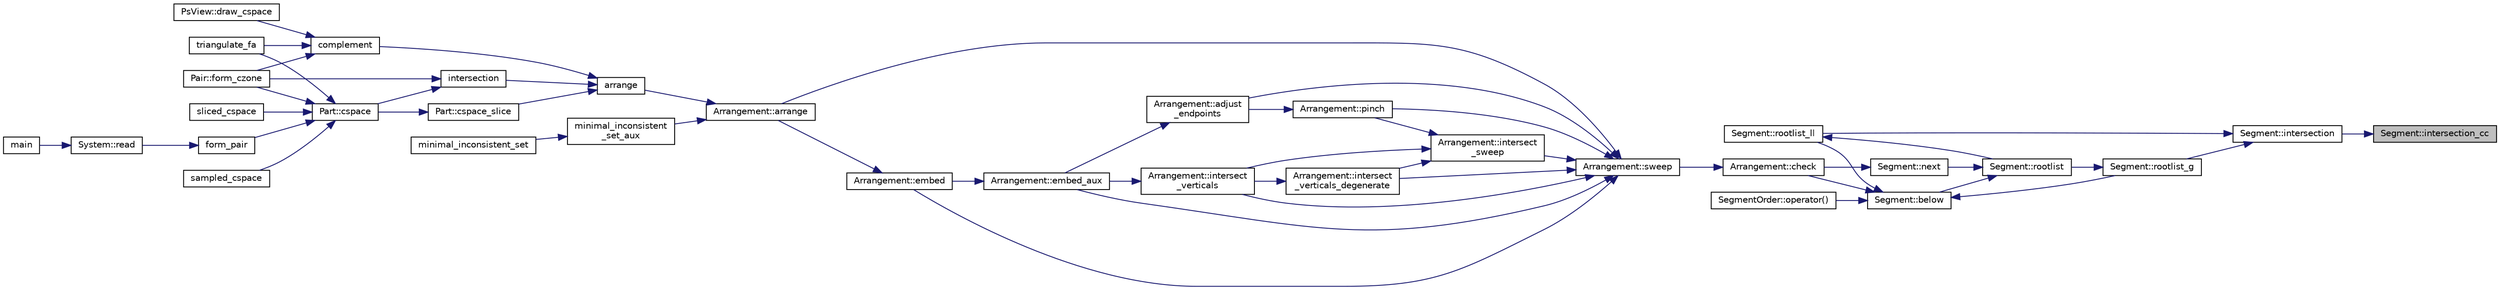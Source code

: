 digraph "Segment::intersection_cc"
{
 // LATEX_PDF_SIZE
  edge [fontname="Helvetica",fontsize="10",labelfontname="Helvetica",labelfontsize="10"];
  node [fontname="Helvetica",fontsize="10",shape=record];
  rankdir="RL";
  Node1 [label="Segment::intersection_cc",height=0.2,width=0.4,color="black", fillcolor="grey75", style="filled", fontcolor="black",tooltip=" "];
  Node1 -> Node2 [dir="back",color="midnightblue",fontsize="10",style="solid",fontname="Helvetica"];
  Node2 [label="Segment::intersection",height=0.2,width=0.4,color="black", fillcolor="white", style="filled",URL="$dd/dd2/class_segment.html#aecb00250db12b03c20e672ebd8644b96",tooltip=" "];
  Node2 -> Node3 [dir="back",color="midnightblue",fontsize="10",style="solid",fontname="Helvetica"];
  Node3 [label="Segment::rootlist_g",height=0.2,width=0.4,color="black", fillcolor="white", style="filled",URL="$dd/dd2/class_segment.html#ac35efa02de1a9a42ec3a5e1600253f89",tooltip=" "];
  Node3 -> Node4 [dir="back",color="midnightblue",fontsize="10",style="solid",fontname="Helvetica"];
  Node4 [label="Segment::rootlist",height=0.2,width=0.4,color="black", fillcolor="white", style="filled",URL="$dd/dd2/class_segment.html#aec86a160c8dc91878669b37247af69c3",tooltip=" "];
  Node4 -> Node5 [dir="back",color="midnightblue",fontsize="10",style="solid",fontname="Helvetica"];
  Node5 [label="Segment::below",height=0.2,width=0.4,color="black", fillcolor="white", style="filled",URL="$dd/dd2/class_segment.html#adc44386683766560ee602eb36ed109a8",tooltip=" "];
  Node5 -> Node6 [dir="back",color="midnightblue",fontsize="10",style="solid",fontname="Helvetica"];
  Node6 [label="Arrangement::check",height=0.2,width=0.4,color="black", fillcolor="white", style="filled",URL="$d8/d46/class_arrangement.html#afe852d883f2bbb9ab505f5c97364b796",tooltip=" "];
  Node6 -> Node7 [dir="back",color="midnightblue",fontsize="10",style="solid",fontname="Helvetica"];
  Node7 [label="Arrangement::sweep",height=0.2,width=0.4,color="black", fillcolor="white", style="filled",URL="$d8/d46/class_arrangement.html#ab638b3ef9af934a17614629b863c5de6",tooltip=" "];
  Node7 -> Node8 [dir="back",color="midnightblue",fontsize="10",style="solid",fontname="Helvetica"];
  Node8 [label="Arrangement::adjust\l_endpoints",height=0.2,width=0.4,color="black", fillcolor="white", style="filled",URL="$d8/d46/class_arrangement.html#a5944190324a0852d5b7c3cceeaec2ba2",tooltip=" "];
  Node8 -> Node9 [dir="back",color="midnightblue",fontsize="10",style="solid",fontname="Helvetica"];
  Node9 [label="Arrangement::embed_aux",height=0.2,width=0.4,color="black", fillcolor="white", style="filled",URL="$d8/d46/class_arrangement.html#adabfe5ab5610142ae5aea42f1762d67f",tooltip=" "];
  Node9 -> Node10 [dir="back",color="midnightblue",fontsize="10",style="solid",fontname="Helvetica"];
  Node10 [label="Arrangement::embed",height=0.2,width=0.4,color="black", fillcolor="white", style="filled",URL="$d8/d46/class_arrangement.html#a837e4a1bfbca4ab14ed01a24ce7515c3",tooltip=" "];
  Node10 -> Node11 [dir="back",color="midnightblue",fontsize="10",style="solid",fontname="Helvetica"];
  Node11 [label="Arrangement::arrange",height=0.2,width=0.4,color="black", fillcolor="white", style="filled",URL="$d8/d46/class_arrangement.html#aa48e67ecbf171616e989d936e221a4e1",tooltip=" "];
  Node11 -> Node12 [dir="back",color="midnightblue",fontsize="10",style="solid",fontname="Helvetica"];
  Node12 [label="arrange",height=0.2,width=0.4,color="black", fillcolor="white", style="filled",URL="$d0/d11/arrange_8_c.html#a8f0f410db8738d9121c7b0a2629abd5d",tooltip=" "];
  Node12 -> Node13 [dir="back",color="midnightblue",fontsize="10",style="solid",fontname="Helvetica"];
  Node13 [label="complement",height=0.2,width=0.4,color="black", fillcolor="white", style="filled",URL="$d7/d5f/system_8_c.html#a26844aaf5673452ccde61452e2431248",tooltip=" "];
  Node13 -> Node14 [dir="back",color="midnightblue",fontsize="10",style="solid",fontname="Helvetica"];
  Node14 [label="PsView::draw_cspace",height=0.2,width=0.4,color="black", fillcolor="white", style="filled",URL="$d4/db7/class_ps_view.html#a621785387236f306cefb7ebfe97cc2fc",tooltip=" "];
  Node13 -> Node15 [dir="back",color="midnightblue",fontsize="10",style="solid",fontname="Helvetica"];
  Node15 [label="Pair::form_czone",height=0.2,width=0.4,color="black", fillcolor="white", style="filled",URL="$d2/d49/class_pair.html#ac6b9ee78ab752f31b84380f43fcc2d09",tooltip=" "];
  Node13 -> Node16 [dir="back",color="midnightblue",fontsize="10",style="solid",fontname="Helvetica"];
  Node16 [label="triangulate_fa",height=0.2,width=0.4,color="black", fillcolor="white", style="filled",URL="$d7/d5f/system_8_c.html#acd7f2d5bae088bcd36199a667b870764",tooltip=" "];
  Node12 -> Node17 [dir="back",color="midnightblue",fontsize="10",style="solid",fontname="Helvetica"];
  Node17 [label="Part::cspace_slice",height=0.2,width=0.4,color="black", fillcolor="white", style="filled",URL="$db/d16/class_part.html#aa13a2e3545f09854a75612909db0fe3d",tooltip=" "];
  Node17 -> Node18 [dir="back",color="midnightblue",fontsize="10",style="solid",fontname="Helvetica"];
  Node18 [label="Part::cspace",height=0.2,width=0.4,color="black", fillcolor="white", style="filled",URL="$db/d16/class_part.html#a9c2bd794a4a3973f19399344f44ad7dc",tooltip=" "];
  Node18 -> Node15 [dir="back",color="midnightblue",fontsize="10",style="solid",fontname="Helvetica"];
  Node18 -> Node19 [dir="back",color="midnightblue",fontsize="10",style="solid",fontname="Helvetica"];
  Node19 [label="form_pair",height=0.2,width=0.4,color="black", fillcolor="white", style="filled",URL="$d7/d5f/system_8_c.html#a327c62f0ea1caf8972a3ec36efa06d6d",tooltip=" "];
  Node19 -> Node20 [dir="back",color="midnightblue",fontsize="10",style="solid",fontname="Helvetica"];
  Node20 [label="System::read",height=0.2,width=0.4,color="black", fillcolor="white", style="filled",URL="$d9/d16/class_system.html#a70cb292ef3c419acba0075f5a5317672",tooltip=" "];
  Node20 -> Node21 [dir="back",color="midnightblue",fontsize="10",style="solid",fontname="Helvetica"];
  Node21 [label="main",height=0.2,width=0.4,color="black", fillcolor="white", style="filled",URL="$d5/db2/hipair_8_c.html#a0ddf1224851353fc92bfbff6f499fa97",tooltip=" "];
  Node18 -> Node22 [dir="back",color="midnightblue",fontsize="10",style="solid",fontname="Helvetica"];
  Node22 [label="sampled_cspace",height=0.2,width=0.4,color="black", fillcolor="white", style="filled",URL="$d7/d5f/system_8_c.html#aed08f5587c0034df7b6b210a92df7ef3",tooltip=" "];
  Node18 -> Node23 [dir="back",color="midnightblue",fontsize="10",style="solid",fontname="Helvetica"];
  Node23 [label="sliced_cspace",height=0.2,width=0.4,color="black", fillcolor="white", style="filled",URL="$d7/d5f/system_8_c.html#a586f2871b7d3ca2f661d636e3aadf286",tooltip=" "];
  Node18 -> Node16 [dir="back",color="midnightblue",fontsize="10",style="solid",fontname="Helvetica"];
  Node12 -> Node24 [dir="back",color="midnightblue",fontsize="10",style="solid",fontname="Helvetica"];
  Node24 [label="intersection",height=0.2,width=0.4,color="black", fillcolor="white", style="filled",URL="$d7/d5f/system_8_c.html#abc261e01d8f1e11eebaa933f9f6890ab",tooltip=" "];
  Node24 -> Node18 [dir="back",color="midnightblue",fontsize="10",style="solid",fontname="Helvetica"];
  Node24 -> Node15 [dir="back",color="midnightblue",fontsize="10",style="solid",fontname="Helvetica"];
  Node11 -> Node25 [dir="back",color="midnightblue",fontsize="10",style="solid",fontname="Helvetica"];
  Node25 [label="minimal_inconsistent\l_set_aux",height=0.2,width=0.4,color="black", fillcolor="white", style="filled",URL="$d0/d11/arrange_8_c.html#a43321ea565c26429249c2589bd830055",tooltip=" "];
  Node25 -> Node26 [dir="back",color="midnightblue",fontsize="10",style="solid",fontname="Helvetica"];
  Node26 [label="minimal_inconsistent_set",height=0.2,width=0.4,color="black", fillcolor="white", style="filled",URL="$d0/d11/arrange_8_c.html#a28f76b567834648d2fc19f5fe2802651",tooltip=" "];
  Node7 -> Node11 [dir="back",color="midnightblue",fontsize="10",style="solid",fontname="Helvetica"];
  Node7 -> Node10 [dir="back",color="midnightblue",fontsize="10",style="solid",fontname="Helvetica"];
  Node7 -> Node9 [dir="back",color="midnightblue",fontsize="10",style="solid",fontname="Helvetica"];
  Node7 -> Node27 [dir="back",color="midnightblue",fontsize="10",style="solid",fontname="Helvetica"];
  Node27 [label="Arrangement::intersect\l_sweep",height=0.2,width=0.4,color="black", fillcolor="white", style="filled",URL="$d8/d46/class_arrangement.html#a610c159b4ff73c590426ce7570302996",tooltip=" "];
  Node27 -> Node28 [dir="back",color="midnightblue",fontsize="10",style="solid",fontname="Helvetica"];
  Node28 [label="Arrangement::intersect\l_verticals",height=0.2,width=0.4,color="black", fillcolor="white", style="filled",URL="$d8/d46/class_arrangement.html#a7423764df3f71f0daf567a6b9eb68567",tooltip=" "];
  Node28 -> Node9 [dir="back",color="midnightblue",fontsize="10",style="solid",fontname="Helvetica"];
  Node27 -> Node29 [dir="back",color="midnightblue",fontsize="10",style="solid",fontname="Helvetica"];
  Node29 [label="Arrangement::intersect\l_verticals_degenerate",height=0.2,width=0.4,color="black", fillcolor="white", style="filled",URL="$d8/d46/class_arrangement.html#ac55d9b00d929690cb9120ae756fb6d01",tooltip=" "];
  Node29 -> Node28 [dir="back",color="midnightblue",fontsize="10",style="solid",fontname="Helvetica"];
  Node27 -> Node30 [dir="back",color="midnightblue",fontsize="10",style="solid",fontname="Helvetica"];
  Node30 [label="Arrangement::pinch",height=0.2,width=0.4,color="black", fillcolor="white", style="filled",URL="$d8/d46/class_arrangement.html#a7af227f3984bb97d129eaed5c6cc3992",tooltip=" "];
  Node30 -> Node8 [dir="back",color="midnightblue",fontsize="10",style="solid",fontname="Helvetica"];
  Node7 -> Node28 [dir="back",color="midnightblue",fontsize="10",style="solid",fontname="Helvetica"];
  Node7 -> Node29 [dir="back",color="midnightblue",fontsize="10",style="solid",fontname="Helvetica"];
  Node7 -> Node30 [dir="back",color="midnightblue",fontsize="10",style="solid",fontname="Helvetica"];
  Node5 -> Node31 [dir="back",color="midnightblue",fontsize="10",style="solid",fontname="Helvetica"];
  Node31 [label="SegmentOrder::operator()",height=0.2,width=0.4,color="black", fillcolor="white", style="filled",URL="$d9/d23/class_segment_order.html#a12cdda65dedeaa145f57fa4fe74e51ff",tooltip=" "];
  Node5 -> Node3 [dir="back",color="midnightblue",fontsize="10",style="solid",fontname="Helvetica"];
  Node5 -> Node32 [dir="back",color="midnightblue",fontsize="10",style="solid",fontname="Helvetica"];
  Node32 [label="Segment::rootlist_ll",height=0.2,width=0.4,color="black", fillcolor="white", style="filled",URL="$dd/dd2/class_segment.html#a997dbe07294f7ed2381603d3392f58a2",tooltip=" "];
  Node32 -> Node4 [dir="back",color="midnightblue",fontsize="10",style="solid",fontname="Helvetica"];
  Node4 -> Node33 [dir="back",color="midnightblue",fontsize="10",style="solid",fontname="Helvetica"];
  Node33 [label="Segment::next",height=0.2,width=0.4,color="black", fillcolor="white", style="filled",URL="$dd/dd2/class_segment.html#a29dcbe0ff86b53a4c3e3576afb2de859",tooltip=" "];
  Node33 -> Node6 [dir="back",color="midnightblue",fontsize="10",style="solid",fontname="Helvetica"];
  Node2 -> Node32 [dir="back",color="midnightblue",fontsize="10",style="solid",fontname="Helvetica"];
}
